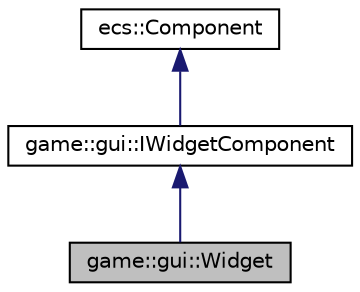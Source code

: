 digraph "game::gui::Widget"
{
 // LATEX_PDF_SIZE
  edge [fontname="Helvetica",fontsize="10",labelfontname="Helvetica",labelfontsize="10"];
  node [fontname="Helvetica",fontsize="10",shape=record];
  Node1 [label="game::gui::Widget",height=0.2,width=0.4,color="black", fillcolor="grey75", style="filled", fontcolor="black",tooltip="Widget component."];
  Node2 -> Node1 [dir="back",color="midnightblue",fontsize="10",style="solid",fontname="Helvetica"];
  Node2 [label="game::gui::IWidgetComponent",height=0.2,width=0.4,color="black", fillcolor="white", style="filled",URL="$classgame_1_1gui_1_1_i_widget_component.html",tooltip="Base class for all widgets components."];
  Node3 -> Node2 [dir="back",color="midnightblue",fontsize="10",style="solid",fontname="Helvetica"];
  Node3 [label="ecs::Component",height=0.2,width=0.4,color="black", fillcolor="white", style="filled",URL="$classecs_1_1_component.html",tooltip="The base component type, all components must inherit from Component."];
}
